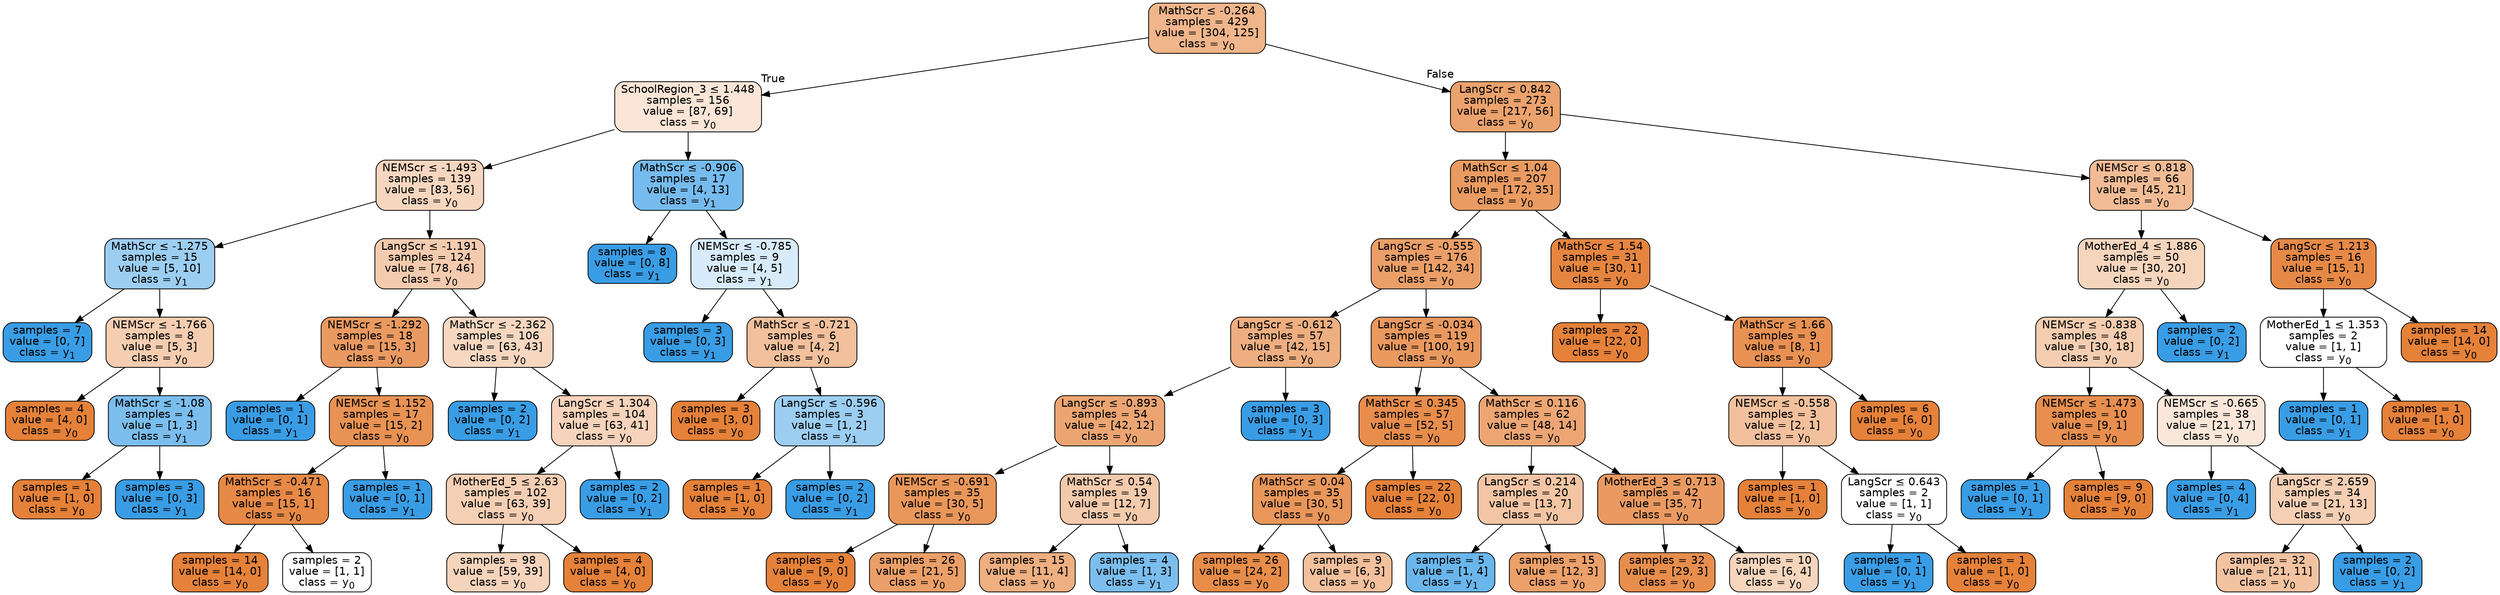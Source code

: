 digraph Tree {
node [shape=box, style="filled, rounded", color="black", fontname=helvetica] ;
edge [fontname=helvetica] ;
0 [label=<MathScr &le; -0.264<br/>samples = 429<br/>value = [304, 125]<br/>class = y<SUB>0</SUB>>, fillcolor="#f0b58a"] ;
1 [label=<SchoolRegion_3 &le; 1.448<br/>samples = 156<br/>value = [87, 69]<br/>class = y<SUB>0</SUB>>, fillcolor="#fae5d6"] ;
0 -> 1 [labeldistance=2.5, labelangle=45, headlabel="True"] ;
2 [label=<NEMScr &le; -1.493<br/>samples = 139<br/>value = [83, 56]<br/>class = y<SUB>0</SUB>>, fillcolor="#f7d6bf"] ;
1 -> 2 ;
3 [label=<MathScr &le; -1.275<br/>samples = 15<br/>value = [5, 10]<br/>class = y<SUB>1</SUB>>, fillcolor="#9ccef2"] ;
2 -> 3 ;
4 [label=<samples = 7<br/>value = [0, 7]<br/>class = y<SUB>1</SUB>>, fillcolor="#399de5"] ;
3 -> 4 ;
5 [label=<NEMScr &le; -1.766<br/>samples = 8<br/>value = [5, 3]<br/>class = y<SUB>0</SUB>>, fillcolor="#f5cdb0"] ;
3 -> 5 ;
6 [label=<samples = 4<br/>value = [4, 0]<br/>class = y<SUB>0</SUB>>, fillcolor="#e58139"] ;
5 -> 6 ;
7 [label=<MathScr &le; -1.08<br/>samples = 4<br/>value = [1, 3]<br/>class = y<SUB>1</SUB>>, fillcolor="#7bbeee"] ;
5 -> 7 ;
8 [label=<samples = 1<br/>value = [1, 0]<br/>class = y<SUB>0</SUB>>, fillcolor="#e58139"] ;
7 -> 8 ;
9 [label=<samples = 3<br/>value = [0, 3]<br/>class = y<SUB>1</SUB>>, fillcolor="#399de5"] ;
7 -> 9 ;
10 [label=<LangScr &le; -1.191<br/>samples = 124<br/>value = [78, 46]<br/>class = y<SUB>0</SUB>>, fillcolor="#f4cbae"] ;
2 -> 10 ;
11 [label=<NEMScr &le; -1.292<br/>samples = 18<br/>value = [15, 3]<br/>class = y<SUB>0</SUB>>, fillcolor="#ea9a61"] ;
10 -> 11 ;
12 [label=<samples = 1<br/>value = [0, 1]<br/>class = y<SUB>1</SUB>>, fillcolor="#399de5"] ;
11 -> 12 ;
13 [label=<NEMScr &le; 1.152<br/>samples = 17<br/>value = [15, 2]<br/>class = y<SUB>0</SUB>>, fillcolor="#e89253"] ;
11 -> 13 ;
14 [label=<MathScr &le; -0.471<br/>samples = 16<br/>value = [15, 1]<br/>class = y<SUB>0</SUB>>, fillcolor="#e78946"] ;
13 -> 14 ;
15 [label=<samples = 14<br/>value = [14, 0]<br/>class = y<SUB>0</SUB>>, fillcolor="#e58139"] ;
14 -> 15 ;
16 [label=<samples = 2<br/>value = [1, 1]<br/>class = y<SUB>0</SUB>>, fillcolor="#ffffff"] ;
14 -> 16 ;
17 [label=<samples = 1<br/>value = [0, 1]<br/>class = y<SUB>1</SUB>>, fillcolor="#399de5"] ;
13 -> 17 ;
18 [label=<MathScr &le; -2.362<br/>samples = 106<br/>value = [63, 43]<br/>class = y<SUB>0</SUB>>, fillcolor="#f7d7c0"] ;
10 -> 18 ;
19 [label=<samples = 2<br/>value = [0, 2]<br/>class = y<SUB>1</SUB>>, fillcolor="#399de5"] ;
18 -> 19 ;
20 [label=<LangScr &le; 1.304<br/>samples = 104<br/>value = [63, 41]<br/>class = y<SUB>0</SUB>>, fillcolor="#f6d3ba"] ;
18 -> 20 ;
21 [label=<MotherEd_5 &le; 2.63<br/>samples = 102<br/>value = [63, 39]<br/>class = y<SUB>0</SUB>>, fillcolor="#f5cfb4"] ;
20 -> 21 ;
22 [label=<samples = 98<br/>value = [59, 39]<br/>class = y<SUB>0</SUB>>, fillcolor="#f6d4bc"] ;
21 -> 22 ;
23 [label=<samples = 4<br/>value = [4, 0]<br/>class = y<SUB>0</SUB>>, fillcolor="#e58139"] ;
21 -> 23 ;
24 [label=<samples = 2<br/>value = [0, 2]<br/>class = y<SUB>1</SUB>>, fillcolor="#399de5"] ;
20 -> 24 ;
25 [label=<MathScr &le; -0.906<br/>samples = 17<br/>value = [4, 13]<br/>class = y<SUB>1</SUB>>, fillcolor="#76bbed"] ;
1 -> 25 ;
26 [label=<samples = 8<br/>value = [0, 8]<br/>class = y<SUB>1</SUB>>, fillcolor="#399de5"] ;
25 -> 26 ;
27 [label=<NEMScr &le; -0.785<br/>samples = 9<br/>value = [4, 5]<br/>class = y<SUB>1</SUB>>, fillcolor="#d7ebfa"] ;
25 -> 27 ;
28 [label=<samples = 3<br/>value = [0, 3]<br/>class = y<SUB>1</SUB>>, fillcolor="#399de5"] ;
27 -> 28 ;
29 [label=<MathScr &le; -0.721<br/>samples = 6<br/>value = [4, 2]<br/>class = y<SUB>0</SUB>>, fillcolor="#f2c09c"] ;
27 -> 29 ;
30 [label=<samples = 3<br/>value = [3, 0]<br/>class = y<SUB>0</SUB>>, fillcolor="#e58139"] ;
29 -> 30 ;
31 [label=<LangScr &le; -0.596<br/>samples = 3<br/>value = [1, 2]<br/>class = y<SUB>1</SUB>>, fillcolor="#9ccef2"] ;
29 -> 31 ;
32 [label=<samples = 1<br/>value = [1, 0]<br/>class = y<SUB>0</SUB>>, fillcolor="#e58139"] ;
31 -> 32 ;
33 [label=<samples = 2<br/>value = [0, 2]<br/>class = y<SUB>1</SUB>>, fillcolor="#399de5"] ;
31 -> 33 ;
34 [label=<LangScr &le; 0.842<br/>samples = 273<br/>value = [217, 56]<br/>class = y<SUB>0</SUB>>, fillcolor="#eca26c"] ;
0 -> 34 [labeldistance=2.5, labelangle=-45, headlabel="False"] ;
35 [label=<MathScr &le; 1.04<br/>samples = 207<br/>value = [172, 35]<br/>class = y<SUB>0</SUB>>, fillcolor="#ea9b61"] ;
34 -> 35 ;
36 [label=<LangScr &le; -0.555<br/>samples = 176<br/>value = [142, 34]<br/>class = y<SUB>0</SUB>>, fillcolor="#eb9f68"] ;
35 -> 36 ;
37 [label=<LangScr &le; -0.612<br/>samples = 57<br/>value = [42, 15]<br/>class = y<SUB>0</SUB>>, fillcolor="#eeae80"] ;
36 -> 37 ;
38 [label=<LangScr &le; -0.893<br/>samples = 54<br/>value = [42, 12]<br/>class = y<SUB>0</SUB>>, fillcolor="#eca572"] ;
37 -> 38 ;
39 [label=<NEMScr &le; -0.691<br/>samples = 35<br/>value = [30, 5]<br/>class = y<SUB>0</SUB>>, fillcolor="#e9965a"] ;
38 -> 39 ;
40 [label=<samples = 9<br/>value = [9, 0]<br/>class = y<SUB>0</SUB>>, fillcolor="#e58139"] ;
39 -> 40 ;
41 [label=<samples = 26<br/>value = [21, 5]<br/>class = y<SUB>0</SUB>>, fillcolor="#eb9f68"] ;
39 -> 41 ;
42 [label=<MathScr &le; 0.54<br/>samples = 19<br/>value = [12, 7]<br/>class = y<SUB>0</SUB>>, fillcolor="#f4caac"] ;
38 -> 42 ;
43 [label=<samples = 15<br/>value = [11, 4]<br/>class = y<SUB>0</SUB>>, fillcolor="#eeaf81"] ;
42 -> 43 ;
44 [label=<samples = 4<br/>value = [1, 3]<br/>class = y<SUB>1</SUB>>, fillcolor="#7bbeee"] ;
42 -> 44 ;
45 [label=<samples = 3<br/>value = [0, 3]<br/>class = y<SUB>1</SUB>>, fillcolor="#399de5"] ;
37 -> 45 ;
46 [label=<LangScr &le; -0.034<br/>samples = 119<br/>value = [100, 19]<br/>class = y<SUB>0</SUB>>, fillcolor="#ea995f"] ;
36 -> 46 ;
47 [label=<MathScr &le; 0.345<br/>samples = 57<br/>value = [52, 5]<br/>class = y<SUB>0</SUB>>, fillcolor="#e88d4c"] ;
46 -> 47 ;
48 [label=<MathScr &le; 0.04<br/>samples = 35<br/>value = [30, 5]<br/>class = y<SUB>0</SUB>>, fillcolor="#e9965a"] ;
47 -> 48 ;
49 [label=<samples = 26<br/>value = [24, 2]<br/>class = y<SUB>0</SUB>>, fillcolor="#e78c49"] ;
48 -> 49 ;
50 [label=<samples = 9<br/>value = [6, 3]<br/>class = y<SUB>0</SUB>>, fillcolor="#f2c09c"] ;
48 -> 50 ;
51 [label=<samples = 22<br/>value = [22, 0]<br/>class = y<SUB>0</SUB>>, fillcolor="#e58139"] ;
47 -> 51 ;
52 [label=<MathScr &le; 0.116<br/>samples = 62<br/>value = [48, 14]<br/>class = y<SUB>0</SUB>>, fillcolor="#eda673"] ;
46 -> 52 ;
53 [label=<LangScr &le; 0.214<br/>samples = 20<br/>value = [13, 7]<br/>class = y<SUB>0</SUB>>, fillcolor="#f3c5a4"] ;
52 -> 53 ;
54 [label=<samples = 5<br/>value = [1, 4]<br/>class = y<SUB>1</SUB>>, fillcolor="#6ab6ec"] ;
53 -> 54 ;
55 [label=<samples = 15<br/>value = [12, 3]<br/>class = y<SUB>0</SUB>>, fillcolor="#eca06a"] ;
53 -> 55 ;
56 [label=<MotherEd_3 &le; 0.713<br/>samples = 42<br/>value = [35, 7]<br/>class = y<SUB>0</SUB>>, fillcolor="#ea9a61"] ;
52 -> 56 ;
57 [label=<samples = 32<br/>value = [29, 3]<br/>class = y<SUB>0</SUB>>, fillcolor="#e88e4d"] ;
56 -> 57 ;
58 [label=<samples = 10<br/>value = [6, 4]<br/>class = y<SUB>0</SUB>>, fillcolor="#f6d5bd"] ;
56 -> 58 ;
59 [label=<MathScr &le; 1.54<br/>samples = 31<br/>value = [30, 1]<br/>class = y<SUB>0</SUB>>, fillcolor="#e68540"] ;
35 -> 59 ;
60 [label=<samples = 22<br/>value = [22, 0]<br/>class = y<SUB>0</SUB>>, fillcolor="#e58139"] ;
59 -> 60 ;
61 [label=<MathScr &le; 1.66<br/>samples = 9<br/>value = [8, 1]<br/>class = y<SUB>0</SUB>>, fillcolor="#e89152"] ;
59 -> 61 ;
62 [label=<NEMScr &le; -0.558<br/>samples = 3<br/>value = [2, 1]<br/>class = y<SUB>0</SUB>>, fillcolor="#f2c09c"] ;
61 -> 62 ;
63 [label=<samples = 1<br/>value = [1, 0]<br/>class = y<SUB>0</SUB>>, fillcolor="#e58139"] ;
62 -> 63 ;
64 [label=<LangScr &le; 0.643<br/>samples = 2<br/>value = [1, 1]<br/>class = y<SUB>0</SUB>>, fillcolor="#ffffff"] ;
62 -> 64 ;
65 [label=<samples = 1<br/>value = [0, 1]<br/>class = y<SUB>1</SUB>>, fillcolor="#399de5"] ;
64 -> 65 ;
66 [label=<samples = 1<br/>value = [1, 0]<br/>class = y<SUB>0</SUB>>, fillcolor="#e58139"] ;
64 -> 66 ;
67 [label=<samples = 6<br/>value = [6, 0]<br/>class = y<SUB>0</SUB>>, fillcolor="#e58139"] ;
61 -> 67 ;
68 [label=<NEMScr &le; 0.818<br/>samples = 66<br/>value = [45, 21]<br/>class = y<SUB>0</SUB>>, fillcolor="#f1bc95"] ;
34 -> 68 ;
69 [label=<MotherEd_4 &le; 1.886<br/>samples = 50<br/>value = [30, 20]<br/>class = y<SUB>0</SUB>>, fillcolor="#f6d5bd"] ;
68 -> 69 ;
70 [label=<NEMScr &le; -0.838<br/>samples = 48<br/>value = [30, 18]<br/>class = y<SUB>0</SUB>>, fillcolor="#f5cdb0"] ;
69 -> 70 ;
71 [label=<NEMScr &le; -1.473<br/>samples = 10<br/>value = [9, 1]<br/>class = y<SUB>0</SUB>>, fillcolor="#e88f4f"] ;
70 -> 71 ;
72 [label=<samples = 1<br/>value = [0, 1]<br/>class = y<SUB>1</SUB>>, fillcolor="#399de5"] ;
71 -> 72 ;
73 [label=<samples = 9<br/>value = [9, 0]<br/>class = y<SUB>0</SUB>>, fillcolor="#e58139"] ;
71 -> 73 ;
74 [label=<NEMScr &le; -0.665<br/>samples = 38<br/>value = [21, 17]<br/>class = y<SUB>0</SUB>>, fillcolor="#fae7d9"] ;
70 -> 74 ;
75 [label=<samples = 4<br/>value = [0, 4]<br/>class = y<SUB>1</SUB>>, fillcolor="#399de5"] ;
74 -> 75 ;
76 [label=<LangScr &le; 2.659<br/>samples = 34<br/>value = [21, 13]<br/>class = y<SUB>0</SUB>>, fillcolor="#f5cfb4"] ;
74 -> 76 ;
77 [label=<samples = 32<br/>value = [21, 11]<br/>class = y<SUB>0</SUB>>, fillcolor="#f3c3a1"] ;
76 -> 77 ;
78 [label=<samples = 2<br/>value = [0, 2]<br/>class = y<SUB>1</SUB>>, fillcolor="#399de5"] ;
76 -> 78 ;
79 [label=<samples = 2<br/>value = [0, 2]<br/>class = y<SUB>1</SUB>>, fillcolor="#399de5"] ;
69 -> 79 ;
80 [label=<LangScr &le; 1.213<br/>samples = 16<br/>value = [15, 1]<br/>class = y<SUB>0</SUB>>, fillcolor="#e78946"] ;
68 -> 80 ;
81 [label=<MotherEd_1 &le; 1.353<br/>samples = 2<br/>value = [1, 1]<br/>class = y<SUB>0</SUB>>, fillcolor="#ffffff"] ;
80 -> 81 ;
82 [label=<samples = 1<br/>value = [0, 1]<br/>class = y<SUB>1</SUB>>, fillcolor="#399de5"] ;
81 -> 82 ;
83 [label=<samples = 1<br/>value = [1, 0]<br/>class = y<SUB>0</SUB>>, fillcolor="#e58139"] ;
81 -> 83 ;
84 [label=<samples = 14<br/>value = [14, 0]<br/>class = y<SUB>0</SUB>>, fillcolor="#e58139"] ;
80 -> 84 ;
}